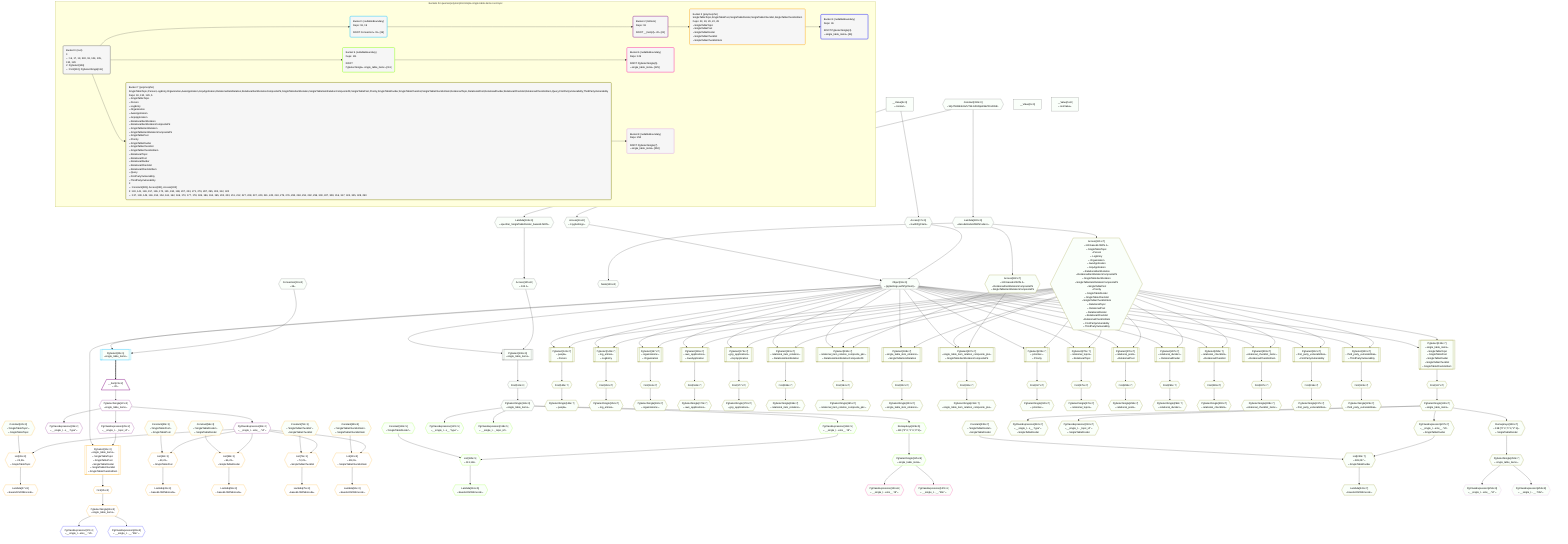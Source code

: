 %%{init: {'themeVariables': { 'fontSize': '12px'}}}%%
graph TD
    classDef path fill:#eee,stroke:#000,color:#000
    classDef plan fill:#fff,stroke-width:1px,color:#000
    classDef itemplan fill:#fff,stroke-width:2px,color:#000
    classDef unbatchedplan fill:#dff,stroke-width:1px,color:#000
    classDef sideeffectplan fill:#fcc,stroke-width:2px,color:#000
    classDef bucket fill:#f6f6f6,color:#000,stroke-width:2px,text-align:left


    %% plan dependencies
    Object18{{"Object[18∈0]<br />ᐸ{pgSettings,withPgClient}ᐳ"}}:::plan
    Access16{{"Access[16∈0]<br />ᐸ3.pgSettingsᐳ"}}:::plan
    Access17{{"Access[17∈0]<br />ᐸ3.withPgClientᐳ"}}:::plan
    Access16 & Access17 --> Object18
    PgSelect106[["PgSelect[106∈0]<br />ᐸsingle_table_itemsᐳ"]]:::plan
    Access105{{"Access[105∈0]<br />ᐸ104.1ᐳ"}}:::plan
    Object18 & Access105 --> PgSelect106
    __Value3["__Value[3∈0]<br />ᐸcontextᐳ"]:::plan
    __Value3 --> Access16
    __Value3 --> Access17
    Lambda104{{"Lambda[104∈0]<br />ᐸspecifier_SingleTableDivider_base64JSONᐳ"}}:::plan
    Constant330{{"Constant[330∈0]<br />ᐸ'WyJTaW5nbGVUYWJsZURpdmlkZXIiLDNd'ᐳ"}}:::plan
    Constant330 --> Lambda104
    Lambda104 --> Access105
    First110{{"First[110∈0]"}}:::plan
    PgSelect106 --> First110
    PgSelectSingle111{{"PgSelectSingle[111∈0]<br />ᐸsingle_table_itemsᐳ"}}:::plan
    First110 --> PgSelectSingle111
    Node129{{"Node[129∈0]"}}:::plan
    Lambda130{{"Lambda[130∈0]<br />ᐸdecodeNodeIdWithCodecsᐳ"}}:::plan
    Lambda130 --> Node129
    Constant330 --> Lambda130
    __Value0["__Value[0∈0]"]:::plan
    __Value5["__Value[5∈0]<br />ᐸrootValueᐳ"]:::plan
    Connection19{{"Connection[19∈0]<br />ᐸ15ᐳ"}}:::plan
    PgSelect20[["PgSelect[20∈1]<br />ᐸsingle_table_itemsᐳ"]]:::plan
    Object18 & Connection19 --> PgSelect20
    __Item21[/"__Item[21∈2]<br />ᐸ20ᐳ"\]:::itemplan
    PgSelect20 ==> __Item21
    PgSelectSingle22{{"PgSelectSingle[22∈2]<br />ᐸsingle_table_itemsᐳ"}}:::plan
    __Item21 --> PgSelectSingle22
    PgClassExpression23{{"PgClassExpression[23∈2]<br />ᐸ__single_t...ems__.”id”ᐳ"}}:::plan
    PgSelectSingle22 --> PgClassExpression23
    PgClassExpression28{{"PgClassExpression[28∈2]<br />ᐸ__single_t...s__.”type”ᐳ"}}:::plan
    PgSelectSingle22 --> PgClassExpression28
    PgClassExpression29{{"PgClassExpression[29∈2]<br />ᐸ__single_t..._topic_id”ᐳ"}}:::plan
    PgSelectSingle22 --> PgClassExpression29
    List26{{"List[26∈3]<br />ᐸ24,23ᐳ<br />ᐳSingleTableTopic"}}:::plan
    Constant24{{"Constant[24∈3]<br />ᐸ'SingleTableTopic'ᐳ<br />ᐳSingleTableTopic"}}:::plan
    Constant24 & PgClassExpression23 --> List26
    PgSelect31[["PgSelect[31∈3]<br />ᐸsingle_table_itemsᐳ<br />ᐳSingleTableTopic<br />ᐳSingleTablePost<br />ᐳSingleTableDivider<br />ᐳSingleTableChecklist<br />ᐳSingleTableChecklistItem"]]:::plan
    Object18 & PgClassExpression29 --> PgSelect31
    List42{{"List[42∈3]<br />ᐸ40,23ᐳ<br />ᐳSingleTablePost"}}:::plan
    Constant40{{"Constant[40∈3]<br />ᐸ'SingleTablePost'ᐳ<br />ᐳSingleTablePost"}}:::plan
    Constant40 & PgClassExpression23 --> List42
    List58{{"List[58∈3]<br />ᐸ56,23ᐳ<br />ᐳSingleTableDivider"}}:::plan
    Constant56{{"Constant[56∈3]<br />ᐸ'SingleTableDivider'ᐳ<br />ᐳSingleTableDivider"}}:::plan
    Constant56 & PgClassExpression23 --> List58
    List74{{"List[74∈3]<br />ᐸ72,23ᐳ<br />ᐳSingleTableChecklist"}}:::plan
    Constant72{{"Constant[72∈3]<br />ᐸ'SingleTableChecklist'ᐳ<br />ᐳSingleTableChecklist"}}:::plan
    Constant72 & PgClassExpression23 --> List74
    List90{{"List[90∈3]<br />ᐸ88,23ᐳ<br />ᐳSingleTableChecklistItem"}}:::plan
    Constant88{{"Constant[88∈3]<br />ᐸ'SingleTableChecklistItem'ᐳ<br />ᐳSingleTableChecklistItem"}}:::plan
    Constant88 & PgClassExpression23 --> List90
    Lambda27{{"Lambda[27∈3]<br />ᐸbase64JSONEncodeᐳ"}}:::plan
    List26 --> Lambda27
    First35{{"First[35∈3]"}}:::plan
    PgSelect31 --> First35
    PgSelectSingle36{{"PgSelectSingle[36∈3]<br />ᐸsingle_table_itemsᐳ"}}:::plan
    First35 --> PgSelectSingle36
    Lambda43{{"Lambda[43∈3]<br />ᐸbase64JSONEncodeᐳ"}}:::plan
    List42 --> Lambda43
    Lambda59{{"Lambda[59∈3]<br />ᐸbase64JSONEncodeᐳ"}}:::plan
    List58 --> Lambda59
    Lambda75{{"Lambda[75∈3]<br />ᐸbase64JSONEncodeᐳ"}}:::plan
    List74 --> Lambda75
    Lambda91{{"Lambda[91∈3]<br />ᐸbase64JSONEncodeᐳ"}}:::plan
    List90 --> Lambda91
    PgClassExpression37{{"PgClassExpression[37∈4]<br />ᐸ__single_t...ems__.”id”ᐳ"}}:::plan
    PgSelectSingle36 --> PgClassExpression37
    PgClassExpression38{{"PgClassExpression[38∈4]<br />ᐸ__single_t...__.”title”ᐳ"}}:::plan
    PgSelectSingle36 --> PgClassExpression38
    List115{{"List[115∈5]<br />ᐸ113,112ᐳ"}}:::plan
    Constant113{{"Constant[113∈5]<br />ᐸ'SingleTableDivider'ᐳ"}}:::plan
    PgClassExpression112{{"PgClassExpression[112∈5]<br />ᐸ__single_t...ems__.”id”ᐳ"}}:::plan
    Constant113 & PgClassExpression112 --> List115
    PgSelectSingle111 --> PgClassExpression112
    Lambda116{{"Lambda[116∈5]<br />ᐸbase64JSONEncodeᐳ"}}:::plan
    List115 --> Lambda116
    PgClassExpression117{{"PgClassExpression[117∈5]<br />ᐸ__single_t...s__.”type”ᐳ"}}:::plan
    PgSelectSingle111 --> PgClassExpression117
    PgClassExpression118{{"PgClassExpression[118∈5]<br />ᐸ__single_t..._topic_id”ᐳ"}}:::plan
    PgSelectSingle111 --> PgClassExpression118
    PgSelectSingle125{{"PgSelectSingle[125∈5]<br />ᐸsingle_table_itemsᐳ"}}:::plan
    RemapKeys326{{"RemapKeys[326∈5]<br />ᐸ111:{”0”:2,”1”:3,”2”:4}ᐳ"}}:::plan
    RemapKeys326 --> PgSelectSingle125
    PgSelectSingle111 --> RemapKeys326
    PgClassExpression126{{"PgClassExpression[126∈6]<br />ᐸ__single_t...ems__.”id”ᐳ"}}:::plan
    PgSelectSingle125 --> PgClassExpression126
    PgClassExpression127{{"PgClassExpression[127∈6]<br />ᐸ__single_t...__.”title”ᐳ"}}:::plan
    PgSelectSingle125 --> PgClassExpression127
    PgSelect190[["PgSelect[190∈7]<br />ᐸrelational_item_relation_composite_pksᐳ<br />ᐳRelationalItemRelationCompositePk"]]:::plan
    Access331{{"Access[331∈7]<br />ᐸ130.base64JSON.1ᐳ<br />ᐳSingleTableTopic<br />ᐳPerson<br />ᐳLogEntry<br />ᐳOrganization<br />ᐳAwsApplication<br />ᐳGcpApplication<br />ᐳRelationalItemRelation<br />ᐳRelationalItemRelationCompositePk<br />ᐳSingleTableItemRelation<br />ᐳSingleTableItemRelationCompositePk<br />ᐳSingleTablePost<br />ᐳPriority<br />ᐳSingleTableDivider<br />ᐳSingleTableChecklist<br />ᐳSingleTableChecklistItem<br />ᐳRelationalTopic<br />ᐳRelationalPost<br />ᐳRelationalDivider<br />ᐳRelationalChecklist<br />ᐳRelationalChecklistItem<br />ᐳFirstPartyVulnerability<br />ᐳThirdPartyVulnerability"}}:::plan
    Access332{{"Access[332∈7]<br />ᐸ130.base64JSON.2ᐳ<br />ᐳRelationalItemRelationCompositePk<br />ᐳSingleTableItemRelationCompositePk"}}:::plan
    Object18 & Access331 & Access332 --> PgSelect190
    PgSelect207[["PgSelect[207∈7]<br />ᐸsingle_table_item_relation_composite_pksᐳ<br />ᐳSingleTableItemRelationCompositePk"]]:::plan
    Object18 & Access331 & Access332 --> PgSelect207
    PgSelect133[["PgSelect[133∈7]<br />ᐸsingle_table_itemsᐳ<br />ᐳSingleTableTopic<br />ᐳSingleTablePost<br />ᐳSingleTableDivider<br />ᐳSingleTableChecklist<br />ᐳSingleTableChecklistItem"]]:::plan
    Object18 & Access331 --> PgSelect133
    PgSelect141[["PgSelect[141∈7]<br />ᐸpeopleᐳ<br />ᐳPerson"]]:::plan
    Object18 & Access331 --> PgSelect141
    PgSelect149[["PgSelect[149∈7]<br />ᐸlog_entriesᐳ<br />ᐳLogEntry"]]:::plan
    Object18 & Access331 --> PgSelect149
    PgSelect157[["PgSelect[157∈7]<br />ᐸorganizationsᐳ<br />ᐳOrganization"]]:::plan
    Object18 & Access331 --> PgSelect157
    PgSelect165[["PgSelect[165∈7]<br />ᐸaws_applicationsᐳ<br />ᐳAwsApplication"]]:::plan
    Object18 & Access331 --> PgSelect165
    PgSelect173[["PgSelect[173∈7]<br />ᐸgcp_applicationsᐳ<br />ᐳGcpApplication"]]:::plan
    Object18 & Access331 --> PgSelect173
    PgSelect181[["PgSelect[181∈7]<br />ᐸrelational_item_relationsᐳ<br />ᐳRelationalItemRelation"]]:::plan
    Object18 & Access331 --> PgSelect181
    PgSelect198[["PgSelect[198∈7]<br />ᐸsingle_table_item_relationsᐳ<br />ᐳSingleTableItemRelation"]]:::plan
    Object18 & Access331 --> PgSelect198
    PgSelect223[["PgSelect[223∈7]<br />ᐸprioritiesᐳ<br />ᐳPriority"]]:::plan
    Object18 & Access331 --> PgSelect223
    List240{{"List[240∈7]<br />ᐸ238,237ᐳ<br />ᐳSingleTableDivider"}}:::plan
    Constant238{{"Constant[238∈7]<br />ᐸ'SingleTableDivider'ᐳ<br />ᐳSingleTableDivider"}}:::plan
    PgClassExpression237{{"PgClassExpression[237∈7]<br />ᐸ__single_t...ems__.”id”ᐳ<br />ᐳSingleTableDivider"}}:::plan
    Constant238 & PgClassExpression237 --> List240
    PgSelect271[["PgSelect[271∈7]<br />ᐸrelational_topicsᐳ<br />ᐳRelationalTopic"]]:::plan
    Object18 & Access331 --> PgSelect271
    PgSelect279[["PgSelect[279∈7]<br />ᐸrelational_postsᐳ<br />ᐳRelationalPost"]]:::plan
    Object18 & Access331 --> PgSelect279
    PgSelect287[["PgSelect[287∈7]<br />ᐸrelational_dividersᐳ<br />ᐳRelationalDivider"]]:::plan
    Object18 & Access331 --> PgSelect287
    PgSelect295[["PgSelect[295∈7]<br />ᐸrelational_checklistsᐳ<br />ᐳRelationalChecklist"]]:::plan
    Object18 & Access331 --> PgSelect295
    PgSelect303[["PgSelect[303∈7]<br />ᐸrelational_checklist_itemsᐳ<br />ᐳRelationalChecklistItem"]]:::plan
    Object18 & Access331 --> PgSelect303
    PgSelect312[["PgSelect[312∈7]<br />ᐸfirst_party_vulnerabilitiesᐳ<br />ᐳFirstPartyVulnerability"]]:::plan
    Object18 & Access331 --> PgSelect312
    PgSelect320[["PgSelect[320∈7]<br />ᐸthird_party_vulnerabilitiesᐳ<br />ᐳThirdPartyVulnerability"]]:::plan
    Object18 & Access331 --> PgSelect320
    First137{{"First[137∈7]"}}:::plan
    PgSelect133 --> First137
    PgSelectSingle138{{"PgSelectSingle[138∈7]<br />ᐸsingle_table_itemsᐳ"}}:::plan
    First137 --> PgSelectSingle138
    First145{{"First[145∈7]"}}:::plan
    PgSelect141 --> First145
    PgSelectSingle146{{"PgSelectSingle[146∈7]<br />ᐸpeopleᐳ"}}:::plan
    First145 --> PgSelectSingle146
    First153{{"First[153∈7]"}}:::plan
    PgSelect149 --> First153
    PgSelectSingle154{{"PgSelectSingle[154∈7]<br />ᐸlog_entriesᐳ"}}:::plan
    First153 --> PgSelectSingle154
    First161{{"First[161∈7]"}}:::plan
    PgSelect157 --> First161
    PgSelectSingle162{{"PgSelectSingle[162∈7]<br />ᐸorganizationsᐳ"}}:::plan
    First161 --> PgSelectSingle162
    First169{{"First[169∈7]"}}:::plan
    PgSelect165 --> First169
    PgSelectSingle170{{"PgSelectSingle[170∈7]<br />ᐸaws_applicationsᐳ"}}:::plan
    First169 --> PgSelectSingle170
    First177{{"First[177∈7]"}}:::plan
    PgSelect173 --> First177
    PgSelectSingle178{{"PgSelectSingle[178∈7]<br />ᐸgcp_applicationsᐳ"}}:::plan
    First177 --> PgSelectSingle178
    First185{{"First[185∈7]"}}:::plan
    PgSelect181 --> First185
    PgSelectSingle186{{"PgSelectSingle[186∈7]<br />ᐸrelational_item_relationsᐳ"}}:::plan
    First185 --> PgSelectSingle186
    First194{{"First[194∈7]"}}:::plan
    PgSelect190 --> First194
    PgSelectSingle195{{"PgSelectSingle[195∈7]<br />ᐸrelational_item_relation_composite_pksᐳ"}}:::plan
    First194 --> PgSelectSingle195
    First202{{"First[202∈7]"}}:::plan
    PgSelect198 --> First202
    PgSelectSingle203{{"PgSelectSingle[203∈7]<br />ᐸsingle_table_item_relationsᐳ"}}:::plan
    First202 --> PgSelectSingle203
    First211{{"First[211∈7]"}}:::plan
    PgSelect207 --> First211
    PgSelectSingle212{{"PgSelectSingle[212∈7]<br />ᐸsingle_table_item_relation_composite_pksᐳ"}}:::plan
    First211 --> PgSelectSingle212
    First227{{"First[227∈7]"}}:::plan
    PgSelect223 --> First227
    PgSelectSingle228{{"PgSelectSingle[228∈7]<br />ᐸprioritiesᐳ"}}:::plan
    First227 --> PgSelectSingle228
    PgSelectSingle138 --> PgClassExpression237
    Lambda241{{"Lambda[241∈7]<br />ᐸbase64JSONEncodeᐳ"}}:::plan
    List240 --> Lambda241
    PgClassExpression242{{"PgClassExpression[242∈7]<br />ᐸ__single_t...s__.”type”ᐳ<br />ᐳSingleTableDivider"}}:::plan
    PgSelectSingle138 --> PgClassExpression242
    PgClassExpression243{{"PgClassExpression[243∈7]<br />ᐸ__single_t..._topic_id”ᐳ<br />ᐳSingleTableDivider"}}:::plan
    PgSelectSingle138 --> PgClassExpression243
    PgSelectSingle250{{"PgSelectSingle[250∈7]<br />ᐸsingle_table_itemsᐳ"}}:::plan
    RemapKeys328{{"RemapKeys[328∈7]<br />ᐸ138:{”0”:2,”1”:3,”2”:4}ᐳ<br />ᐳSingleTableDivider"}}:::plan
    RemapKeys328 --> PgSelectSingle250
    First275{{"First[275∈7]"}}:::plan
    PgSelect271 --> First275
    PgSelectSingle276{{"PgSelectSingle[276∈7]<br />ᐸrelational_topicsᐳ"}}:::plan
    First275 --> PgSelectSingle276
    First283{{"First[283∈7]"}}:::plan
    PgSelect279 --> First283
    PgSelectSingle284{{"PgSelectSingle[284∈7]<br />ᐸrelational_postsᐳ"}}:::plan
    First283 --> PgSelectSingle284
    First291{{"First[291∈7]"}}:::plan
    PgSelect287 --> First291
    PgSelectSingle292{{"PgSelectSingle[292∈7]<br />ᐸrelational_dividersᐳ"}}:::plan
    First291 --> PgSelectSingle292
    First299{{"First[299∈7]"}}:::plan
    PgSelect295 --> First299
    PgSelectSingle300{{"PgSelectSingle[300∈7]<br />ᐸrelational_checklistsᐳ"}}:::plan
    First299 --> PgSelectSingle300
    First307{{"First[307∈7]"}}:::plan
    PgSelect303 --> First307
    PgSelectSingle308{{"PgSelectSingle[308∈7]<br />ᐸrelational_checklist_itemsᐳ"}}:::plan
    First307 --> PgSelectSingle308
    First316{{"First[316∈7]"}}:::plan
    PgSelect312 --> First316
    PgSelectSingle317{{"PgSelectSingle[317∈7]<br />ᐸfirst_party_vulnerabilitiesᐳ"}}:::plan
    First316 --> PgSelectSingle317
    First324{{"First[324∈7]"}}:::plan
    PgSelect320 --> First324
    PgSelectSingle325{{"PgSelectSingle[325∈7]<br />ᐸthird_party_vulnerabilitiesᐳ"}}:::plan
    First324 --> PgSelectSingle325
    PgSelectSingle138 --> RemapKeys328
    Lambda130 --> Access331
    Lambda130 --> Access332
    PgClassExpression251{{"PgClassExpression[251∈8]<br />ᐸ__single_t...ems__.”id”ᐳ"}}:::plan
    PgSelectSingle250 --> PgClassExpression251
    PgClassExpression252{{"PgClassExpression[252∈8]<br />ᐸ__single_t...__.”title”ᐳ"}}:::plan
    PgSelectSingle250 --> PgClassExpression252

    %% define steps

    subgraph "Buckets for queries/polymorphic/simple-single-table-items-root-topic"
    Bucket0("Bucket 0 (root)<br />1: <br />ᐳ: 16, 17, 19, 330, 18, 104, 105, 130, 129<br />2: PgSelect[106]<br />ᐳ: First[110], PgSelectSingle[111]"):::bucket
    classDef bucket0 stroke:#696969
    class Bucket0,__Value0,__Value3,__Value5,Access16,Access17,Object18,Connection19,Lambda104,Access105,PgSelect106,First110,PgSelectSingle111,Node129,Lambda130,Constant330 bucket0
    Bucket1("Bucket 1 (nullableBoundary)<br />Deps: 18, 19<br /><br />ROOT Connectionᐸ15ᐳ[19]"):::bucket
    classDef bucket1 stroke:#00bfff
    class Bucket1,PgSelect20 bucket1
    Bucket2("Bucket 2 (listItem)<br />Deps: 18<br /><br />ROOT __Item{2}ᐸ20ᐳ[21]"):::bucket
    classDef bucket2 stroke:#7f007f
    class Bucket2,__Item21,PgSelectSingle22,PgClassExpression23,PgClassExpression28,PgClassExpression29 bucket2
    Bucket3("Bucket 3 (polymorphic)<br />SingleTableTopic,SingleTablePost,SingleTableDivider,SingleTableChecklist,SingleTableChecklistItem<br />Deps: 23, 18, 29, 22, 28<br />ᐳSingleTableTopic<br />ᐳSingleTablePost<br />ᐳSingleTableDivider<br />ᐳSingleTableChecklist<br />ᐳSingleTableChecklistItem"):::bucket
    classDef bucket3 stroke:#ffa500
    class Bucket3,Constant24,List26,Lambda27,PgSelect31,First35,PgSelectSingle36,Constant40,List42,Lambda43,Constant56,List58,Lambda59,Constant72,List74,Lambda75,Constant88,List90,Lambda91 bucket3
    Bucket4("Bucket 4 (nullableBoundary)<br />Deps: 36<br /><br />ROOT PgSelectSingle{3}ᐸsingle_table_itemsᐳ[36]"):::bucket
    classDef bucket4 stroke:#0000ff
    class Bucket4,PgClassExpression37,PgClassExpression38 bucket4
    Bucket5("Bucket 5 (nullableBoundary)<br />Deps: 111<br /><br />ROOT PgSelectSingleᐸsingle_table_itemsᐳ[111]"):::bucket
    classDef bucket5 stroke:#7fff00
    class Bucket5,PgClassExpression112,Constant113,List115,Lambda116,PgClassExpression117,PgClassExpression118,PgSelectSingle125,RemapKeys326 bucket5
    Bucket6("Bucket 6 (nullableBoundary)<br />Deps: 125<br /><br />ROOT PgSelectSingle{5}ᐸsingle_table_itemsᐳ[125]"):::bucket
    classDef bucket6 stroke:#ff1493
    class Bucket6,PgClassExpression126,PgClassExpression127 bucket6
    Bucket7("Bucket 7 (polymorphic)<br />SingleTableTopic,Person,LogEntry,Organization,AwsApplication,GcpApplication,RelationalItemRelation,RelationalItemRelationCompositePk,SingleTableItemRelation,SingleTableItemRelationCompositePk,SingleTablePost,Priority,SingleTableDivider,SingleTableChecklist,SingleTableChecklistItem,RelationalTopic,RelationalPost,RelationalDivider,RelationalChecklist,RelationalChecklistItem,Query,FirstPartyVulnerability,ThirdPartyVulnerability<br />Deps: 18, 130, 129, 5<br />ᐳSingleTableTopic<br />ᐳPerson<br />ᐳLogEntry<br />ᐳOrganization<br />ᐳAwsApplication<br />ᐳGcpApplication<br />ᐳRelationalItemRelation<br />ᐳRelationalItemRelationCompositePk<br />ᐳSingleTableItemRelation<br />ᐳSingleTableItemRelationCompositePk<br />ᐳSingleTablePost<br />ᐳPriority<br />ᐳSingleTableDivider<br />ᐳSingleTableChecklist<br />ᐳSingleTableChecklistItem<br />ᐳRelationalTopic<br />ᐳRelationalPost<br />ᐳRelationalDivider<br />ᐳRelationalChecklist<br />ᐳRelationalChecklistItem<br />ᐳQuery<br />ᐳFirstPartyVulnerability<br />ᐳThirdPartyVulnerability<br />1: <br />ᐳ: Constant[238], Access[331], Access[332]<br />2: 133, 141, 149, 157, 165, 173, 181, 190, 198, 207, 223, 271, 279, 287, 295, 303, 312, 320<br />ᐳ: 137, 138, 145, 146, 153, 154, 161, 162, 169, 170, 177, 178, 185, 186, 194, 195, 202, 203, 211, 212, 227, 228, 237, 240, 241, 242, 243, 275, 276, 283, 284, 291, 292, 299, 300, 307, 308, 316, 317, 324, 325, 328, 250"):::bucket
    classDef bucket7 stroke:#808000
    class Bucket7,PgSelect133,First137,PgSelectSingle138,PgSelect141,First145,PgSelectSingle146,PgSelect149,First153,PgSelectSingle154,PgSelect157,First161,PgSelectSingle162,PgSelect165,First169,PgSelectSingle170,PgSelect173,First177,PgSelectSingle178,PgSelect181,First185,PgSelectSingle186,PgSelect190,First194,PgSelectSingle195,PgSelect198,First202,PgSelectSingle203,PgSelect207,First211,PgSelectSingle212,PgSelect223,First227,PgSelectSingle228,PgClassExpression237,Constant238,List240,Lambda241,PgClassExpression242,PgClassExpression243,PgSelectSingle250,PgSelect271,First275,PgSelectSingle276,PgSelect279,First283,PgSelectSingle284,PgSelect287,First291,PgSelectSingle292,PgSelect295,First299,PgSelectSingle300,PgSelect303,First307,PgSelectSingle308,PgSelect312,First316,PgSelectSingle317,PgSelect320,First324,PgSelectSingle325,RemapKeys328,Access331,Access332 bucket7
    Bucket8("Bucket 8 (nullableBoundary)<br />Deps: 250<br /><br />ROOT PgSelectSingle{7}ᐸsingle_table_itemsᐳ[250]"):::bucket
    classDef bucket8 stroke:#dda0dd
    class Bucket8,PgClassExpression251,PgClassExpression252 bucket8
    Bucket0 --> Bucket1 & Bucket5 & Bucket7
    Bucket1 --> Bucket2
    Bucket2 --> Bucket3
    Bucket3 --> Bucket4
    Bucket5 --> Bucket6
    Bucket7 --> Bucket8
    classDef unary fill:#fafffa,borderWidth:8px
    class Object18,PgSelect106,Access16,Access17,Lambda104,Access105,First110,PgSelectSingle111,Node129,Lambda130,__Value0,__Value3,__Value5,Connection19,Constant330,PgSelect20,Constant24,Constant40,Constant56,Constant72,Constant88,List115,PgClassExpression112,Lambda116,PgClassExpression117,PgClassExpression118,PgSelectSingle125,RemapKeys326,Constant113,PgClassExpression126,PgClassExpression127,PgSelect190,PgSelect207,PgSelect133,PgSelect141,PgSelect149,PgSelect157,PgSelect165,PgSelect173,PgSelect181,PgSelect198,PgSelect223,List240,PgSelect271,PgSelect279,PgSelect287,PgSelect295,PgSelect303,PgSelect312,PgSelect320,First137,PgSelectSingle138,First145,PgSelectSingle146,First153,PgSelectSingle154,First161,PgSelectSingle162,First169,PgSelectSingle170,First177,PgSelectSingle178,First185,PgSelectSingle186,First194,PgSelectSingle195,First202,PgSelectSingle203,First211,PgSelectSingle212,First227,PgSelectSingle228,PgClassExpression237,Lambda241,PgClassExpression242,PgClassExpression243,PgSelectSingle250,First275,PgSelectSingle276,First283,PgSelectSingle284,First291,PgSelectSingle292,First299,PgSelectSingle300,First307,PgSelectSingle308,First316,PgSelectSingle317,First324,PgSelectSingle325,RemapKeys328,Access331,Access332,Constant238,PgClassExpression251,PgClassExpression252 unary
    end
